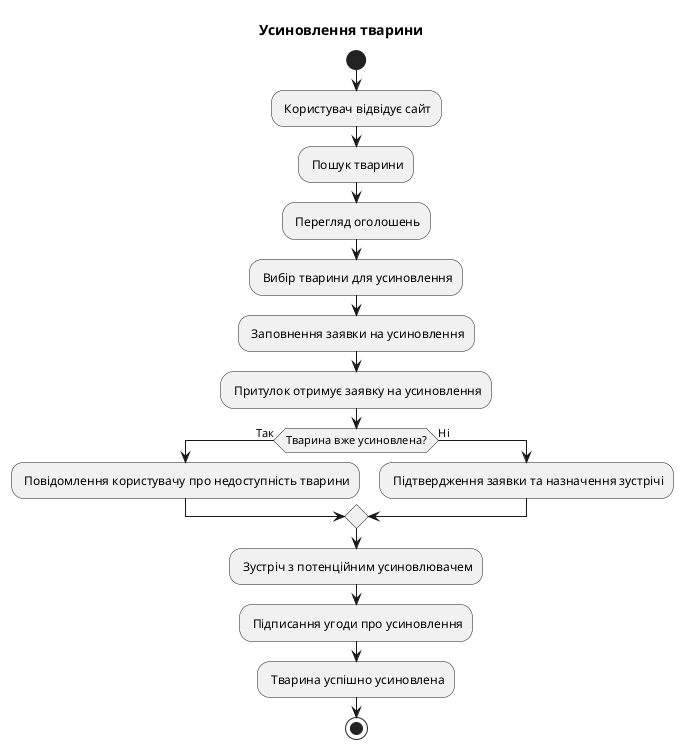 @startuml

' Назва процесу
title Усиновлення тварини

' Початок процесу
start

' Вхідна подія: Користувач відвідує сайт
: Користувач відвідує сайт;
: Пошук тварини;

' Активності
: Перегляд оголошень;
: Вибір тварини для усиновлення;
: Заповнення заявки на усиновлення;

' Вхідна подія: Притулок отримує заявку на усиновлення
: Притулок отримує заявку на усиновлення;

' Виключення: Тварина вже була усиновлена
if (Тварина вже усиновлена?) then (Так)
  : Повідомлення користувачу про недоступність тварини;
else (Ні)
  : Підтвердження заявки та назначення зустрічі;
endif

' Активності
: Зустріч з потенційним усиновлювачем;
: Підписання угоди про усиновлення;

' Вхідна подія: Усиновлення успішно завершено
: Тварина успішно усиновлена;

' Кінець процесу
stop

@enduml
